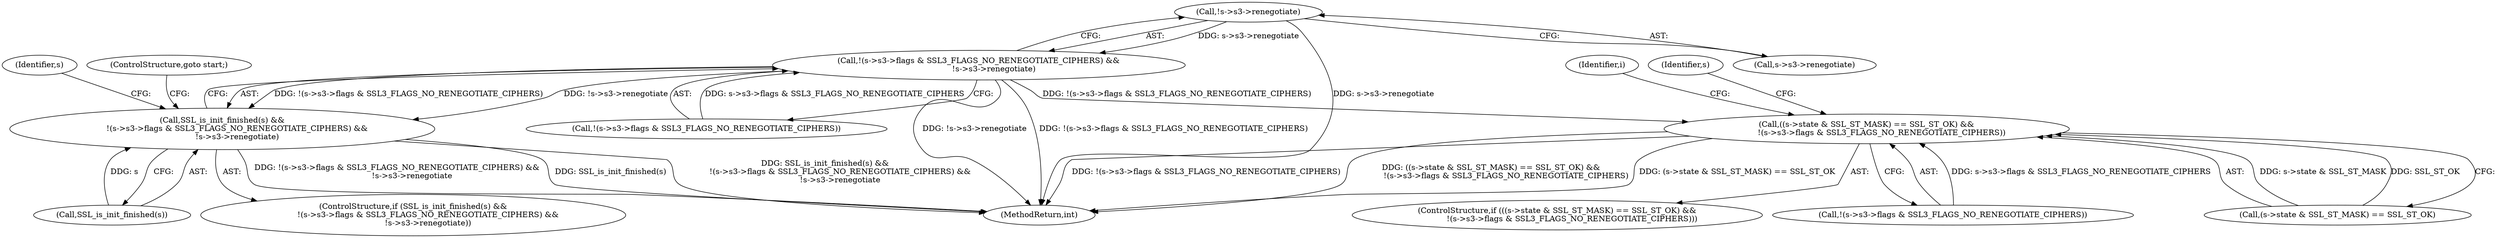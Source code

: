 digraph "0_openssl_e9bbefbf0f24c57645e7ad6a5a71ae649d18ac8e_0@pointer" {
"1000806" [label="(Call,!s->s3->renegotiate)"];
"1000797" [label="(Call,!(s->s3->flags & SSL3_FLAGS_NO_RENEGOTIATE_CIPHERS) &&\n            !s->s3->renegotiate)"];
"1000794" [label="(Call,SSL_is_init_finished(s) &&\n            !(s->s3->flags & SSL3_FLAGS_NO_RENEGOTIATE_CIPHERS) &&\n            !s->s3->renegotiate)"];
"1001322" [label="(Call,((s->state & SSL_ST_MASK) == SSL_ST_OK) &&\n            !(s->s3->flags & SSL3_FLAGS_NO_RENEGOTIATE_CIPHERS))"];
"1000795" [label="(Call,SSL_is_init_finished(s))"];
"1001330" [label="(Call,!(s->s3->flags & SSL3_FLAGS_NO_RENEGOTIATE_CIPHERS))"];
"1000807" [label="(Call,s->s3->renegotiate)"];
"1001322" [label="(Call,((s->state & SSL_ST_MASK) == SSL_ST_OK) &&\n            !(s->s3->flags & SSL3_FLAGS_NO_RENEGOTIATE_CIPHERS))"];
"1001362" [label="(Identifier,i)"];
"1001341" [label="(Identifier,s)"];
"1000793" [label="(ControlStructure,if (SSL_is_init_finished(s) &&\n            !(s->s3->flags & SSL3_FLAGS_NO_RENEGOTIATE_CIPHERS) &&\n            !s->s3->renegotiate))"];
"1001323" [label="(Call,(s->state & SSL_ST_MASK) == SSL_ST_OK)"];
"1001522" [label="(MethodReturn,int)"];
"1000814" [label="(Identifier,s)"];
"1000798" [label="(Call,!(s->s3->flags & SSL3_FLAGS_NO_RENEGOTIATE_CIPHERS))"];
"1000797" [label="(Call,!(s->s3->flags & SSL3_FLAGS_NO_RENEGOTIATE_CIPHERS) &&\n            !s->s3->renegotiate)"];
"1001321" [label="(ControlStructure,if (((s->state & SSL_ST_MASK) == SSL_ST_OK) &&\n            !(s->s3->flags & SSL3_FLAGS_NO_RENEGOTIATE_CIPHERS)))"];
"1000806" [label="(Call,!s->s3->renegotiate)"];
"1000876" [label="(ControlStructure,goto start;)"];
"1000794" [label="(Call,SSL_is_init_finished(s) &&\n            !(s->s3->flags & SSL3_FLAGS_NO_RENEGOTIATE_CIPHERS) &&\n            !s->s3->renegotiate)"];
"1000806" -> "1000797"  [label="AST: "];
"1000806" -> "1000807"  [label="CFG: "];
"1000807" -> "1000806"  [label="AST: "];
"1000797" -> "1000806"  [label="CFG: "];
"1000806" -> "1001522"  [label="DDG: s->s3->renegotiate"];
"1000806" -> "1000797"  [label="DDG: s->s3->renegotiate"];
"1000797" -> "1000794"  [label="AST: "];
"1000797" -> "1000798"  [label="CFG: "];
"1000798" -> "1000797"  [label="AST: "];
"1000794" -> "1000797"  [label="CFG: "];
"1000797" -> "1001522"  [label="DDG: !s->s3->renegotiate"];
"1000797" -> "1001522"  [label="DDG: !(s->s3->flags & SSL3_FLAGS_NO_RENEGOTIATE_CIPHERS)"];
"1000797" -> "1000794"  [label="DDG: !(s->s3->flags & SSL3_FLAGS_NO_RENEGOTIATE_CIPHERS)"];
"1000797" -> "1000794"  [label="DDG: !s->s3->renegotiate"];
"1000798" -> "1000797"  [label="DDG: s->s3->flags & SSL3_FLAGS_NO_RENEGOTIATE_CIPHERS"];
"1000797" -> "1001322"  [label="DDG: !(s->s3->flags & SSL3_FLAGS_NO_RENEGOTIATE_CIPHERS)"];
"1000794" -> "1000793"  [label="AST: "];
"1000794" -> "1000795"  [label="CFG: "];
"1000795" -> "1000794"  [label="AST: "];
"1000814" -> "1000794"  [label="CFG: "];
"1000876" -> "1000794"  [label="CFG: "];
"1000794" -> "1001522"  [label="DDG: SSL_is_init_finished(s)"];
"1000794" -> "1001522"  [label="DDG: SSL_is_init_finished(s) &&\n            !(s->s3->flags & SSL3_FLAGS_NO_RENEGOTIATE_CIPHERS) &&\n            !s->s3->renegotiate"];
"1000794" -> "1001522"  [label="DDG: !(s->s3->flags & SSL3_FLAGS_NO_RENEGOTIATE_CIPHERS) &&\n            !s->s3->renegotiate"];
"1000795" -> "1000794"  [label="DDG: s"];
"1001322" -> "1001321"  [label="AST: "];
"1001322" -> "1001323"  [label="CFG: "];
"1001322" -> "1001330"  [label="CFG: "];
"1001323" -> "1001322"  [label="AST: "];
"1001330" -> "1001322"  [label="AST: "];
"1001341" -> "1001322"  [label="CFG: "];
"1001362" -> "1001322"  [label="CFG: "];
"1001322" -> "1001522"  [label="DDG: !(s->s3->flags & SSL3_FLAGS_NO_RENEGOTIATE_CIPHERS)"];
"1001322" -> "1001522"  [label="DDG: ((s->state & SSL_ST_MASK) == SSL_ST_OK) &&\n            !(s->s3->flags & SSL3_FLAGS_NO_RENEGOTIATE_CIPHERS)"];
"1001322" -> "1001522"  [label="DDG: (s->state & SSL_ST_MASK) == SSL_ST_OK"];
"1001323" -> "1001322"  [label="DDG: s->state & SSL_ST_MASK"];
"1001323" -> "1001322"  [label="DDG: SSL_ST_OK"];
"1001330" -> "1001322"  [label="DDG: s->s3->flags & SSL3_FLAGS_NO_RENEGOTIATE_CIPHERS"];
}
